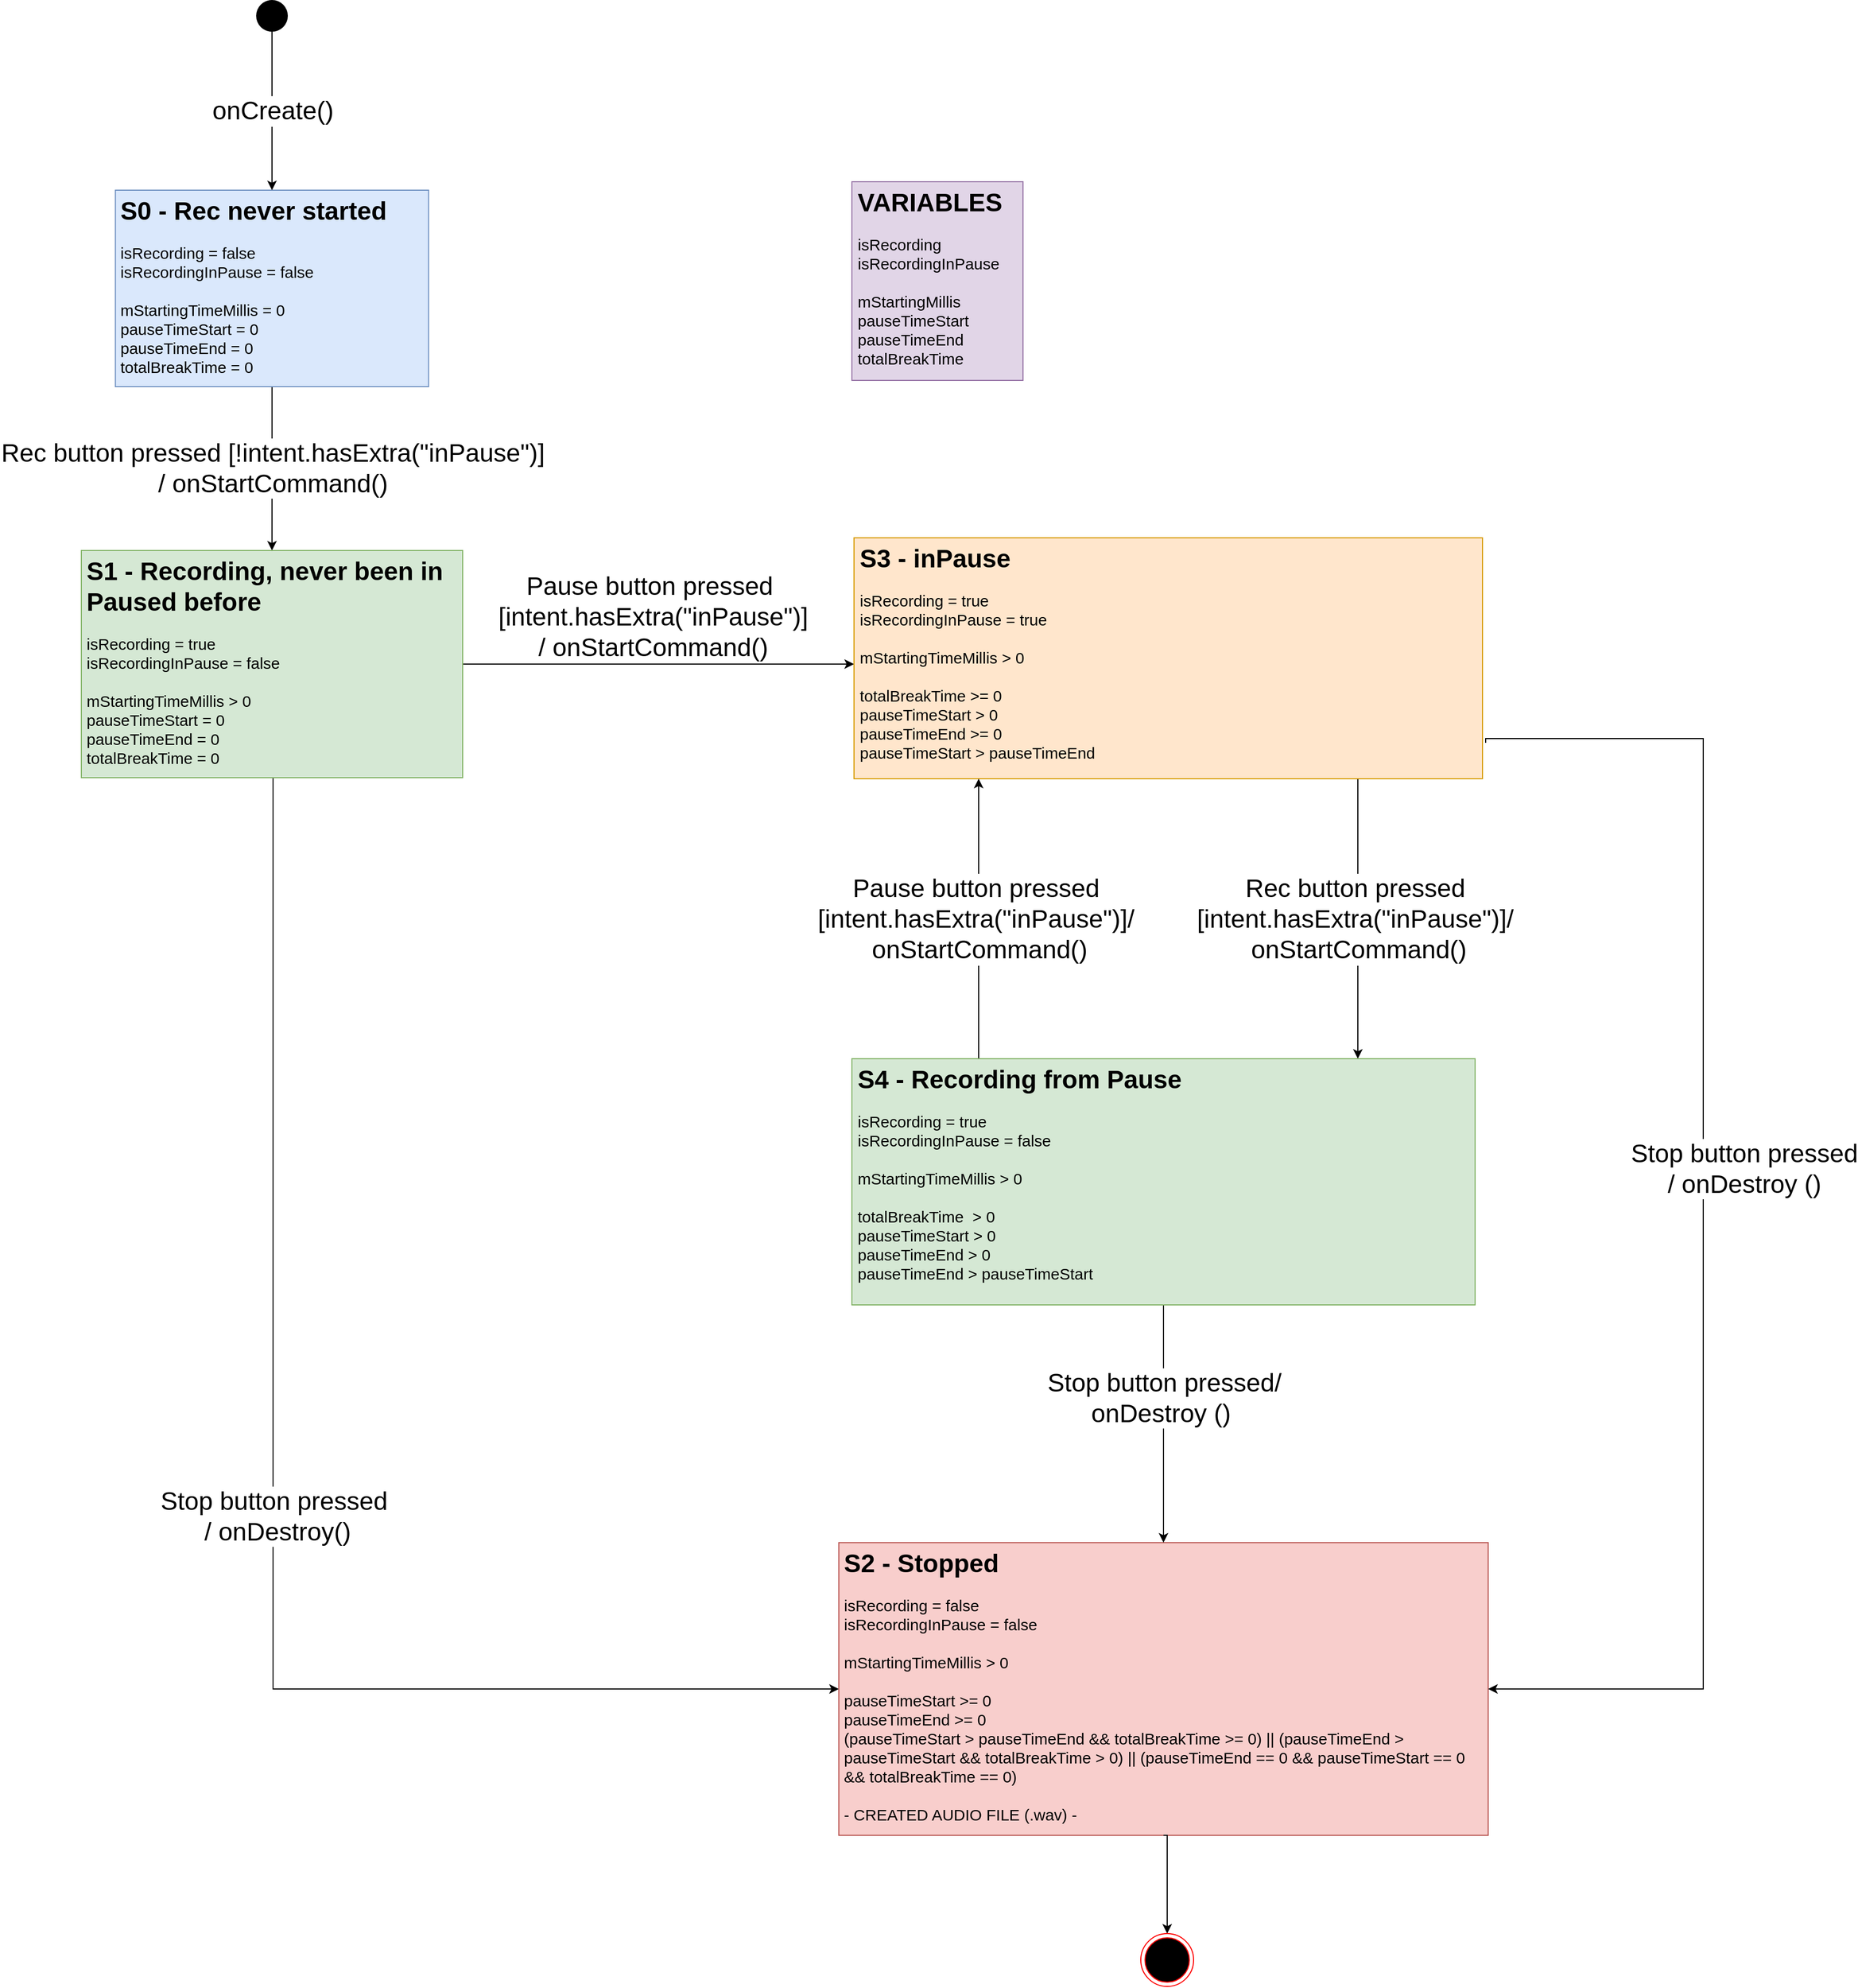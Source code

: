 <mxfile version="12.9.3" type="device" pages="2"><diagram id="K-aR_9T5GHb6uEUiYqGU" name="SM RecordingService 2.0"><mxGraphModel dx="4200" dy="2716" grid="0" gridSize="10" guides="1" tooltips="1" connect="1" arrows="1" fold="1" page="0" pageScale="1" pageWidth="827" pageHeight="1169" math="0" shadow="0"><root><mxCell id="PzKG2TV2W4KSDCrKI4Gs-0"/><mxCell id="PzKG2TV2W4KSDCrKI4Gs-1" parent="PzKG2TV2W4KSDCrKI4Gs-0"/><mxCell id="yrRCBWuCUTredd2qC2ib-0" value="&lt;h1&gt;VARIABLES&lt;/h1&gt;&lt;div style=&quot;font-size: 15px&quot;&gt;&lt;font style=&quot;font-size: 15px&quot;&gt;isRecording&amp;nbsp;&lt;/font&gt;&lt;/div&gt;&lt;div style=&quot;font-size: 15px&quot;&gt;&lt;font style=&quot;font-size: 15px&quot;&gt;isRecordingInPause&lt;/font&gt;&lt;/div&gt;&lt;div style=&quot;font-size: 15px&quot;&gt;&lt;font style=&quot;font-size: 15px&quot;&gt;&lt;br&gt;&lt;/font&gt;&lt;/div&gt;&lt;div style=&quot;font-size: 15px&quot;&gt;&lt;span&gt;mStartingMillis&lt;/span&gt;&lt;br&gt;&lt;/div&gt;&lt;div style=&quot;font-size: 15px&quot;&gt;&lt;font style=&quot;font-size: 15px&quot;&gt;pauseTimeStart&lt;/font&gt;&lt;/div&gt;&lt;div style=&quot;font-size: 15px&quot;&gt;&lt;font style=&quot;font-size: 15px&quot;&gt;pauseTimeEnd&lt;/font&gt;&lt;/div&gt;&lt;div style=&quot;font-size: 15px&quot;&gt;&lt;span&gt;&lt;font style=&quot;font-size: 15px&quot;&gt;totalBreakTime&amp;nbsp;&lt;/font&gt;&lt;/span&gt;&lt;/div&gt;" style="text;html=1;strokeColor=#9673a6;fillColor=#e1d5e7;spacing=5;spacingTop=-20;whiteSpace=wrap;overflow=hidden;rounded=0;align=left;" parent="PzKG2TV2W4KSDCrKI4Gs-1" vertex="1"><mxGeometry x="1927.5" y="-133" width="162" height="188" as="geometry"/></mxCell><mxCell id="yrRCBWuCUTredd2qC2ib-1" value="Rec button pressed [!intent.hasExtra(&quot;inPause&quot;)]&lt;br&gt;/ onStartCommand()" style="edgeStyle=orthogonalEdgeStyle;rounded=0;orthogonalLoop=1;jettySize=auto;html=1;fontSize=24;entryX=0.5;entryY=0;entryDx=0;entryDy=0;" parent="PzKG2TV2W4KSDCrKI4Gs-1" source="yrRCBWuCUTredd2qC2ib-2" target="yrRCBWuCUTredd2qC2ib-5" edge="1"><mxGeometry relative="1" as="geometry"><mxPoint x="1378.5" y="148" as="targetPoint"/></mxGeometry></mxCell><mxCell id="yrRCBWuCUTredd2qC2ib-2" value="&lt;h1&gt;S0 - Rec never started&lt;/h1&gt;&lt;div style=&quot;font-size: 15px&quot;&gt;&lt;font style=&quot;font-size: 15px&quot;&gt;isRecording = false&lt;/font&gt;&lt;/div&gt;&lt;div style=&quot;font-size: 15px&quot;&gt;&lt;font style=&quot;font-size: 15px&quot;&gt;isRecordingInPause = false&lt;/font&gt;&lt;/div&gt;&lt;div style=&quot;font-size: 15px&quot;&gt;&lt;font style=&quot;font-size: 15px&quot;&gt;&lt;br&gt;&lt;/font&gt;&lt;/div&gt;&lt;div style=&quot;font-size: 15px&quot;&gt;&lt;font style=&quot;font-size: 15px&quot;&gt;mStartingTimeMillis = 0&amp;nbsp;&lt;/font&gt;&lt;/div&gt;&lt;div style=&quot;font-size: 15px&quot;&gt;&lt;span&gt;pauseTimeStart = 0&lt;/span&gt;&lt;br&gt;&lt;/div&gt;&lt;div style=&quot;font-size: 15px&quot;&gt;&lt;font style=&quot;font-size: 15px&quot;&gt;pauseTimeEnd = 0&lt;/font&gt;&lt;/div&gt;&lt;div style=&quot;font-size: 15px&quot;&gt;&lt;span&gt;&lt;font style=&quot;font-size: 15px&quot;&gt;totalBreakTime = 0&lt;/font&gt;&lt;/span&gt;&lt;/div&gt;" style="text;html=1;spacing=5;spacingTop=-20;whiteSpace=wrap;overflow=hidden;rounded=0;fillColor=#dae8fc;strokeColor=#6c8ebf;align=left;" parent="PzKG2TV2W4KSDCrKI4Gs-1" vertex="1"><mxGeometry x="1230.25" y="-125" width="296.5" height="186" as="geometry"/></mxCell><mxCell id="yrRCBWuCUTredd2qC2ib-3" value="Stop button pressed&lt;br&gt;&amp;nbsp;/ onDestroy()" style="edgeStyle=orthogonalEdgeStyle;rounded=0;orthogonalLoop=1;jettySize=auto;html=1;fontSize=24;entryX=0;entryY=0.5;entryDx=0;entryDy=0;" parent="PzKG2TV2W4KSDCrKI4Gs-1" source="yrRCBWuCUTredd2qC2ib-5" target="yrRCBWuCUTredd2qC2ib-9" edge="1"><mxGeometry relative="1" as="geometry"><Array as="points"><mxPoint x="1379.5" y="1294"/></Array><mxPoint x="1379.559" y="797" as="targetPoint"/></mxGeometry></mxCell><mxCell id="ZbzKVbYRBGvMfDkaPXNZ-0" style="edgeStyle=orthogonalEdgeStyle;rounded=0;orthogonalLoop=1;jettySize=auto;html=1;" parent="PzKG2TV2W4KSDCrKI4Gs-1" source="yrRCBWuCUTredd2qC2ib-5" target="yrRCBWuCUTredd2qC2ib-14" edge="1"><mxGeometry relative="1" as="geometry"><mxPoint x="1927.559" y="323.5" as="targetPoint"/><Array as="points"><mxPoint x="1822.5" y="323"/><mxPoint x="1822.5" y="323"/></Array></mxGeometry></mxCell><mxCell id="yrRCBWuCUTredd2qC2ib-5" value="&lt;h1&gt;S1 - Recording, never been in Paused before&lt;/h1&gt;&lt;div style=&quot;font-size: 15px&quot;&gt;&lt;font style=&quot;font-size: 15px&quot;&gt;isRecording = true&lt;/font&gt;&lt;/div&gt;&lt;div style=&quot;font-size: 15px&quot;&gt;&lt;font style=&quot;font-size: 15px&quot;&gt;isRecordingInPause = false&lt;/font&gt;&lt;/div&gt;&lt;div style=&quot;font-size: 15px&quot;&gt;&lt;font style=&quot;font-size: 15px&quot;&gt;&lt;br&gt;&lt;/font&gt;&lt;/div&gt;&lt;div style=&quot;font-size: 15px&quot;&gt;&lt;font style=&quot;font-size: 15px&quot;&gt;mStartingTimeMillis &amp;gt; 0&lt;/font&gt;&lt;/div&gt;&lt;div style=&quot;font-size: 15px&quot;&gt;&lt;font style=&quot;font-size: 15px&quot;&gt;pauseTimeStart = 0&lt;/font&gt;&lt;/div&gt;&lt;div style=&quot;font-size: 15px&quot;&gt;&lt;font style=&quot;font-size: 15px&quot;&gt;pauseTimeEnd = 0&lt;/font&gt;&lt;/div&gt;&lt;span style=&quot;font-size: 15px&quot;&gt;totalBreakTime&amp;nbsp;&lt;/span&gt;&lt;span style=&quot;font-size: 15px&quot;&gt;= 0&lt;br&gt;&lt;/span&gt;&lt;div style=&quot;font-size: 15px&quot;&gt;&lt;span&gt;&lt;br&gt;&lt;/span&gt;&lt;/div&gt;&lt;div&gt;&lt;span&gt;&lt;br&gt;&lt;/span&gt;&lt;/div&gt;&lt;div&gt;&lt;span&gt;&lt;br&gt;&lt;/span&gt;&lt;/div&gt;" style="text;html=1;spacing=5;spacingTop=-20;whiteSpace=wrap;overflow=hidden;rounded=0;fillColor=#d5e8d4;strokeColor=#82b366;align=left;" parent="PzKG2TV2W4KSDCrKI4Gs-1" vertex="1"><mxGeometry x="1198" y="216" width="361" height="215" as="geometry"/></mxCell><mxCell id="yrRCBWuCUTredd2qC2ib-9" value="&lt;h1&gt;S2 - Stopped&lt;/h1&gt;&lt;div style=&quot;font-size: 15px&quot;&gt;&lt;font style=&quot;font-size: 15px&quot;&gt;isRecording = false&lt;/font&gt;&lt;/div&gt;&lt;div style=&quot;font-size: 15px&quot;&gt;&lt;font style=&quot;font-size: 15px&quot;&gt;isRecordingInPause = false&lt;/font&gt;&lt;/div&gt;&lt;div style=&quot;font-size: 15px&quot;&gt;&lt;span&gt;&lt;font style=&quot;font-size: 15px&quot;&gt;&lt;br&gt;&lt;/font&gt;&lt;/span&gt;&lt;/div&gt;&lt;div style=&quot;font-size: 15px&quot;&gt;&lt;font style=&quot;font-size: 15px&quot;&gt;mStartingTimeMillis &amp;gt; 0&lt;/font&gt;&lt;/div&gt;&lt;div style=&quot;font-size: 15px&quot;&gt;&lt;span&gt;&lt;br&gt;&lt;/span&gt;&lt;/div&gt;&lt;div style=&quot;font-size: 15px&quot;&gt;&lt;div&gt;pauseTimeStart &amp;gt;= 0&lt;br&gt;&lt;/div&gt;&lt;div&gt;pauseTimeEnd &amp;gt;=&amp;nbsp;&lt;span&gt;0&lt;/span&gt;&lt;/div&gt;&lt;div&gt;&lt;span&gt;(pauseTimeStart &amp;gt; pauseTimeEnd &amp;amp;&amp;amp; totalBreakTime &amp;gt;= 0) || (pauseTimeEnd &amp;gt; pauseTimeStart &amp;amp;&amp;amp; totalBreakTime &amp;gt; 0) || (pauseTimeEnd == 0 &amp;amp;&amp;amp; pauseTimeStart == 0 &amp;amp;&amp;amp; totalBreakTime == 0)&lt;/span&gt;&lt;/div&gt;&lt;/div&gt;&lt;div style=&quot;font-size: 15px&quot;&gt;&lt;font style=&quot;font-size: 15px&quot;&gt;&lt;br&gt;&lt;/font&gt;&lt;/div&gt;&lt;div style=&quot;font-size: 15px&quot;&gt;- CREATED AUDIO FILE (.wav) -&lt;br&gt;&lt;/div&gt;&lt;div&gt;&lt;span&gt;&lt;br&gt;&lt;/span&gt;&lt;/div&gt;&lt;div&gt;&lt;span&gt;&lt;br&gt;&lt;/span&gt;&lt;/div&gt;" style="text;html=1;spacing=5;spacingTop=-20;whiteSpace=wrap;overflow=hidden;rounded=0;fillColor=#f8cecc;strokeColor=#b85450;" parent="PzKG2TV2W4KSDCrKI4Gs-1" vertex="1"><mxGeometry x="1915.13" y="1155" width="614.75" height="277" as="geometry"/></mxCell><mxCell id="yrRCBWuCUTredd2qC2ib-10" style="edgeStyle=orthogonalEdgeStyle;rounded=0;orthogonalLoop=1;jettySize=auto;html=1;exitX=0.5;exitY=1;exitDx=0;exitDy=0;" parent="PzKG2TV2W4KSDCrKI4Gs-1" source="yrRCBWuCUTredd2qC2ib-0" target="yrRCBWuCUTredd2qC2ib-0" edge="1"><mxGeometry relative="1" as="geometry"/></mxCell><mxCell id="yrRCBWuCUTredd2qC2ib-11" style="edgeStyle=orthogonalEdgeStyle;rounded=0;orthogonalLoop=1;jettySize=auto;html=1;entryX=0.5;entryY=0;entryDx=0;entryDy=0;fontSize=24;exitX=0.5;exitY=1;exitDx=0;exitDy=0;" parent="PzKG2TV2W4KSDCrKI4Gs-1" source="yrRCBWuCUTredd2qC2ib-9" target="yrRCBWuCUTredd2qC2ib-22" edge="1"><mxGeometry relative="1" as="geometry"><Array as="points"><mxPoint x="2226.5" y="1432"/></Array><mxPoint x="3217.559" y="591" as="sourcePoint"/></mxGeometry></mxCell><mxCell id="yrRCBWuCUTredd2qC2ib-13" value="Rec button pressed&amp;nbsp;&lt;br&gt;[intent.hasExtra(&quot;inPause&quot;)]/&amp;nbsp;&lt;br&gt;onStartCommand()" style="edgeStyle=orthogonalEdgeStyle;rounded=0;orthogonalLoop=1;jettySize=auto;html=1;fontSize=24;" parent="PzKG2TV2W4KSDCrKI4Gs-1" source="yrRCBWuCUTredd2qC2ib-14" target="yrRCBWuCUTredd2qC2ib-18" edge="1"><mxGeometry relative="1" as="geometry"><Array as="points"><mxPoint x="2406.5" y="452"/><mxPoint x="2406.5" y="452"/></Array></mxGeometry></mxCell><mxCell id="yrRCBWuCUTredd2qC2ib-14" value="&lt;h1&gt;S3 - inPause&lt;/h1&gt;&lt;div style=&quot;font-size: 15px&quot;&gt;&lt;font style=&quot;font-size: 15px&quot;&gt;isRecording = true&lt;/font&gt;&lt;/div&gt;&lt;div style=&quot;font-size: 15px&quot;&gt;&lt;font style=&quot;font-size: 15px&quot;&gt;isRecordingInPause = true&lt;/font&gt;&lt;/div&gt;&lt;div style=&quot;font-size: 15px&quot;&gt;&lt;span&gt;&lt;font style=&quot;font-size: 15px&quot;&gt;&lt;br&gt;&lt;/font&gt;&lt;/span&gt;&lt;/div&gt;&lt;div style=&quot;font-size: 15px&quot;&gt;&lt;font style=&quot;font-size: 15px&quot;&gt;mStartingTimeMillis &amp;gt; 0&lt;/font&gt;&lt;/div&gt;&lt;div style=&quot;font-size: 15px&quot;&gt;&lt;br&gt;&lt;/div&gt;&lt;div style=&quot;font-size: 15px&quot;&gt;&lt;span&gt;&lt;font style=&quot;font-size: 15px&quot;&gt;totalBreakTime &amp;gt;= 0&lt;/font&gt;&lt;/span&gt;&lt;/div&gt;&lt;div style=&quot;font-size: 15px&quot;&gt;&lt;span&gt;&lt;font style=&quot;font-size: 15px&quot;&gt;pauseTimeStart &amp;gt; 0&amp;nbsp;&lt;/font&gt;&lt;/span&gt;&lt;/div&gt;&lt;div style=&quot;font-size: 15px&quot;&gt;&lt;span&gt;pauseTimeEnd &amp;gt;= 0&lt;/span&gt;&lt;/div&gt;&lt;div style=&quot;font-size: 15px&quot;&gt;pauseTimeStart &amp;gt; pauseTimeEnd&lt;span&gt;&lt;br&gt;&lt;/span&gt;&lt;/div&gt;" style="text;html=1;spacing=5;spacingTop=-20;whiteSpace=wrap;overflow=hidden;rounded=0;fillColor=#ffe6cc;strokeColor=#d79b00;" parent="PzKG2TV2W4KSDCrKI4Gs-1" vertex="1"><mxGeometry x="1929.5" y="204" width="595" height="228" as="geometry"/></mxCell><mxCell id="yrRCBWuCUTredd2qC2ib-15" value="Stop button pressed &lt;br&gt;/ onDestroy ()" style="edgeStyle=orthogonalEdgeStyle;rounded=0;orthogonalLoop=1;jettySize=auto;html=1;fontSize=24;entryX=1;entryY=0.5;entryDx=0;entryDy=0;" parent="PzKG2TV2W4KSDCrKI4Gs-1" target="yrRCBWuCUTredd2qC2ib-9" edge="1"><mxGeometry x="-0.061" y="38" relative="1" as="geometry"><mxPoint x="2527.5" y="398" as="sourcePoint"/><Array as="points"><mxPoint x="2527.5" y="394"/><mxPoint x="2733.5" y="394"/><mxPoint x="2733.5" y="1294"/></Array><mxPoint as="offset"/><mxPoint x="2897.5" y="389.0" as="targetPoint"/></mxGeometry></mxCell><mxCell id="yrRCBWuCUTredd2qC2ib-16" value="Stop button pressed/&lt;br&gt;onDestroy ()&amp;nbsp;" style="edgeStyle=orthogonalEdgeStyle;rounded=0;orthogonalLoop=1;jettySize=auto;html=1;fontSize=24;entryX=0.5;entryY=0;entryDx=0;entryDy=0;" parent="PzKG2TV2W4KSDCrKI4Gs-1" source="yrRCBWuCUTredd2qC2ib-18" target="yrRCBWuCUTredd2qC2ib-9" edge="1"><mxGeometry x="0.946" y="-131" relative="1" as="geometry"><mxPoint x="2481.5" y="1147" as="targetPoint"/><Array as="points"><mxPoint x="2222.5" y="1115"/><mxPoint x="2222.5" y="1115"/></Array><mxPoint x="131" y="-131" as="offset"/></mxGeometry></mxCell><mxCell id="yrRCBWuCUTredd2qC2ib-17" value="Pause button pressed&amp;nbsp;&lt;br&gt;[intent.hasExtra(&quot;inPause&quot;)]/&amp;nbsp;&lt;br&gt;onStartCommand()" style="edgeStyle=orthogonalEdgeStyle;rounded=0;orthogonalLoop=1;jettySize=auto;html=1;fontSize=24;" parent="PzKG2TV2W4KSDCrKI4Gs-1" source="yrRCBWuCUTredd2qC2ib-18" target="yrRCBWuCUTredd2qC2ib-14" edge="1"><mxGeometry relative="1" as="geometry"><Array as="points"><mxPoint x="2047.5" y="456"/><mxPoint x="2047.5" y="456"/></Array></mxGeometry></mxCell><mxCell id="yrRCBWuCUTredd2qC2ib-18" value="&lt;h1&gt;S4 - Recording from Pause&lt;/h1&gt;&lt;div style=&quot;font-size: 15px&quot;&gt;&lt;font style=&quot;font-size: 15px&quot;&gt;isRecording = true&lt;/font&gt;&lt;/div&gt;&lt;div style=&quot;font-size: 15px&quot;&gt;&lt;font style=&quot;font-size: 15px&quot;&gt;isRecordingInPause = false&lt;/font&gt;&lt;/div&gt;&lt;div style=&quot;font-size: 15px&quot;&gt;&lt;span&gt;&lt;font style=&quot;font-size: 15px&quot;&gt;&lt;br&gt;&lt;/font&gt;&lt;/span&gt;&lt;/div&gt;&lt;div style=&quot;font-size: 15px&quot;&gt;&lt;font style=&quot;font-size: 15px&quot;&gt;mStartingTimeMillis &amp;gt; 0&lt;/font&gt;&lt;/div&gt;&lt;div style=&quot;font-size: 15px&quot;&gt;&lt;br&gt;&lt;/div&gt;&lt;div style=&quot;font-size: 15px&quot;&gt;&lt;span&gt;&lt;font style=&quot;font-size: 15px&quot;&gt;totalBreakTime&amp;nbsp; &amp;gt; 0&lt;/font&gt;&lt;/span&gt;&lt;/div&gt;&lt;div style=&quot;font-size: 15px&quot;&gt;&lt;span&gt;&lt;font style=&quot;font-size: 15px&quot;&gt;pauseTimeStart &amp;gt; 0&lt;/font&gt;&lt;/span&gt;&lt;/div&gt;&lt;div style=&quot;font-size: 15px&quot;&gt;&lt;font style=&quot;font-size: 15px&quot;&gt;pauseTimeEnd &amp;gt; 0&lt;/font&gt;&lt;/div&gt;&lt;div style=&quot;font-size: 15px&quot;&gt;&lt;span&gt;pauseTimeEnd &amp;gt; pauseTimeStart&lt;/span&gt;&lt;/div&gt;&lt;div style=&quot;font-size: 15px&quot;&gt;&lt;span&gt;&lt;br&gt;&lt;/span&gt;&lt;/div&gt;" style="text;html=1;spacing=5;spacingTop=-20;whiteSpace=wrap;overflow=hidden;rounded=0;fillColor=#d5e8d4;strokeColor=#82b366;" parent="PzKG2TV2W4KSDCrKI4Gs-1" vertex="1"><mxGeometry x="1927.5" y="697" width="590" height="233" as="geometry"/></mxCell><mxCell id="yrRCBWuCUTredd2qC2ib-19" value="onCreate()" style="edgeStyle=orthogonalEdgeStyle;rounded=0;orthogonalLoop=1;jettySize=auto;html=1;exitX=0.5;exitY=1;exitDx=0;exitDy=0;entryX=0.5;entryY=0;entryDx=0;entryDy=0;fontSize=24;" parent="PzKG2TV2W4KSDCrKI4Gs-1" source="yrRCBWuCUTredd2qC2ib-20" target="yrRCBWuCUTredd2qC2ib-2" edge="1"><mxGeometry x="-0.005" relative="1" as="geometry"><mxPoint as="offset"/></mxGeometry></mxCell><mxCell id="yrRCBWuCUTredd2qC2ib-20" value="" style="ellipse;whiteSpace=wrap;html=1;aspect=fixed;strokeColor=none;fillColor=#000000;" parent="PzKG2TV2W4KSDCrKI4Gs-1" vertex="1"><mxGeometry x="1363.5" y="-305" width="30" height="30" as="geometry"/></mxCell><mxCell id="yrRCBWuCUTredd2qC2ib-22" value="" style="ellipse;html=1;shape=endState;fillColor=#000000;strokeColor=#ff0000;fontSize=24;" parent="PzKG2TV2W4KSDCrKI4Gs-1" vertex="1"><mxGeometry x="2201" y="1525" width="50" height="50" as="geometry"/></mxCell><mxCell id="ZbzKVbYRBGvMfDkaPXNZ-1" value="&lt;span style=&quot;font-size: 24px&quot;&gt;Pause button pressed&amp;nbsp;&lt;br&gt;[intent.hasExtra(&quot;inPause&quot;)]&lt;br&gt;/&amp;nbsp;onStartCommand()&lt;/span&gt;" style="text;html=1;align=center;" parent="PzKG2TV2W4KSDCrKI4Gs-1" vertex="1"><mxGeometry x="1541.498" y="229.004" width="395" height="28" as="geometry"/></mxCell></root></mxGraphModel></diagram><diagram id="qpb3kqx6FLT1B3rjpjCF" name="Computational Tree"><mxGraphModel dx="2042" dy="83" grid="0" gridSize="10" guides="1" tooltips="1" connect="1" arrows="1" fold="1" page="0" pageScale="1" pageWidth="1169" pageHeight="827" math="0" shadow="0"><root><mxCell id="3mub3H7gGDRsxvIcaIF4-0"/><mxCell id="3mub3H7gGDRsxvIcaIF4-1" parent="3mub3H7gGDRsxvIcaIF4-0"/><mxCell id="rMweezc_vYhunQZFSfhB-1" value="onStartCommand()" style="edgeStyle=orthogonalEdgeStyle;rounded=0;orthogonalLoop=1;jettySize=auto;html=1;fontSize=24;" parent="3mub3H7gGDRsxvIcaIF4-1" source="VblFNrt_jJT217anqe_Q-0" target="rMweezc_vYhunQZFSfhB-0" edge="1"><mxGeometry relative="1" as="geometry"/></mxCell><mxCell id="VblFNrt_jJT217anqe_Q-0" value="&lt;b&gt;S0&lt;/b&gt;" style="rounded=1;whiteSpace=wrap;html=1;strokeColor=#10739e;fillColor=#b1ddf0;fontSize=24;align=center;" parent="3mub3H7gGDRsxvIcaIF4-1" vertex="1"><mxGeometry x="-753" y="461" width="120" height="60" as="geometry"/></mxCell><mxCell id="rMweezc_vYhunQZFSfhB-3" value="onDestroy" style="edgeStyle=orthogonalEdgeStyle;rounded=0;orthogonalLoop=1;jettySize=auto;html=1;fontSize=24;" parent="3mub3H7gGDRsxvIcaIF4-1" source="rMweezc_vYhunQZFSfhB-0" target="rMweezc_vYhunQZFSfhB-2" edge="1"><mxGeometry x="0.4" relative="1" as="geometry"><mxPoint as="offset"/></mxGeometry></mxCell><mxCell id="rMweezc_vYhunQZFSfhB-5" value="onStartCommand()" style="edgeStyle=orthogonalEdgeStyle;rounded=0;orthogonalLoop=1;jettySize=auto;html=1;fontSize=24;" parent="3mub3H7gGDRsxvIcaIF4-1" source="rMweezc_vYhunQZFSfhB-0" target="rMweezc_vYhunQZFSfhB-4" edge="1"><mxGeometry x="0.263" y="60" relative="1" as="geometry"><mxPoint as="offset"/></mxGeometry></mxCell><mxCell id="rMweezc_vYhunQZFSfhB-0" value="&lt;b&gt;S1&lt;/b&gt;" style="rounded=1;whiteSpace=wrap;html=1;strokeColor=#82b366;fillColor=#d5e8d4;fontSize=24;align=center;" parent="3mub3H7gGDRsxvIcaIF4-1" vertex="1"><mxGeometry x="-753" y="601" width="120" height="60" as="geometry"/></mxCell><mxCell id="rMweezc_vYhunQZFSfhB-7" value="onDestroy()" style="edgeStyle=orthogonalEdgeStyle;rounded=0;orthogonalLoop=1;jettySize=auto;html=1;fontSize=24;" parent="3mub3H7gGDRsxvIcaIF4-1" source="rMweezc_vYhunQZFSfhB-4" target="rMweezc_vYhunQZFSfhB-6" edge="1"><mxGeometry x="0.077" y="-40" relative="1" as="geometry"><mxPoint x="40" y="40" as="offset"/></mxGeometry></mxCell><mxCell id="rMweezc_vYhunQZFSfhB-9" value="onStartCommand()" style="edgeStyle=orthogonalEdgeStyle;rounded=0;orthogonalLoop=1;jettySize=auto;html=1;fontSize=24;" parent="3mub3H7gGDRsxvIcaIF4-1" edge="1"><mxGeometry x="0.04" y="39" relative="1" as="geometry"><mxPoint x="-573" y="732.0" as="sourcePoint"/><mxPoint x="-703" y="852" as="targetPoint"/><Array as="points"><mxPoint x="-703" y="732"/></Array><mxPoint x="-39" y="39" as="offset"/></mxGeometry></mxCell><mxCell id="rMweezc_vYhunQZFSfhB-4" value="&lt;b&gt;S3&lt;/b&gt;" style="rounded=1;whiteSpace=wrap;html=1;strokeColor=#d6b656;fillColor=#fff2cc;fontSize=24;align=center;" parent="3mub3H7gGDRsxvIcaIF4-1" vertex="1"><mxGeometry x="-573" y="701" width="120" height="60" as="geometry"/></mxCell><mxCell id="rMweezc_vYhunQZFSfhB-11" value="" style="edgeStyle=orthogonalEdgeStyle;rounded=0;orthogonalLoop=1;jettySize=auto;html=1;fontSize=24;" parent="3mub3H7gGDRsxvIcaIF4-1" source="rMweezc_vYhunQZFSfhB-8" target="rMweezc_vYhunQZFSfhB-10" edge="1"><mxGeometry relative="1" as="geometry"/></mxCell><mxCell id="2kT_cBqpogZyO1OBE6UG-1" value="onStartCommand()" style="text;html=1;align=center;verticalAlign=middle;resizable=0;points=[];labelBackgroundColor=#ffffff;fontSize=24;" parent="rMweezc_vYhunQZFSfhB-11" vertex="1" connectable="0"><mxGeometry x="-0.012" y="-27" relative="1" as="geometry"><mxPoint x="-8.57" y="23" as="offset"/></mxGeometry></mxCell><mxCell id="rMweezc_vYhunQZFSfhB-13" value="onDestroy()" style="edgeStyle=orthogonalEdgeStyle;rounded=0;orthogonalLoop=1;jettySize=auto;html=1;fontSize=24;" parent="3mub3H7gGDRsxvIcaIF4-1" source="rMweezc_vYhunQZFSfhB-8" target="rMweezc_vYhunQZFSfhB-12" edge="1"><mxGeometry x="0.417" relative="1" as="geometry"><mxPoint as="offset"/></mxGeometry></mxCell><mxCell id="rMweezc_vYhunQZFSfhB-8" value="&lt;b&gt;S4&lt;/b&gt;" style="rounded=1;whiteSpace=wrap;html=1;strokeColor=#82b366;fillColor=#d5e8d4;fontSize=24;align=center;" parent="3mub3H7gGDRsxvIcaIF4-1" vertex="1"><mxGeometry x="-773" y="851" width="120" height="60" as="geometry"/></mxCell><mxCell id="rMweezc_vYhunQZFSfhB-12" value="&lt;b&gt;S2&lt;/b&gt;" style="rounded=1;whiteSpace=wrap;html=1;strokeColor=#b85450;fillColor=#f8cecc;fontSize=24;align=center;" parent="3mub3H7gGDRsxvIcaIF4-1" vertex="1"><mxGeometry x="-953" y="1001" width="120" height="60" as="geometry"/></mxCell><mxCell id="kCo3malXmBwP0DnK_OsP-1" style="edgeStyle=orthogonalEdgeStyle;rounded=0;orthogonalLoop=1;jettySize=auto;html=1;" parent="3mub3H7gGDRsxvIcaIF4-1" source="rMweezc_vYhunQZFSfhB-10" target="kCo3malXmBwP0DnK_OsP-0" edge="1"><mxGeometry relative="1" as="geometry"/></mxCell><mxCell id="rMweezc_vYhunQZFSfhB-10" value="&lt;b&gt;S3&lt;/b&gt;" style="rounded=1;whiteSpace=wrap;html=1;strokeColor=#d6b656;fillColor=#fff2cc;fontSize=24;align=center;" parent="3mub3H7gGDRsxvIcaIF4-1" vertex="1"><mxGeometry x="-593" y="1001" width="120" height="60" as="geometry"/></mxCell><mxCell id="rMweezc_vYhunQZFSfhB-6" value="&lt;b&gt;S2&lt;/b&gt;" style="rounded=1;whiteSpace=wrap;html=1;strokeColor=#b85450;fillColor=#f8cecc;fontSize=24;align=center;" parent="3mub3H7gGDRsxvIcaIF4-1" vertex="1"><mxGeometry x="-373" y="851" width="120" height="60" as="geometry"/></mxCell><mxCell id="rMweezc_vYhunQZFSfhB-2" value="&lt;b&gt;S2&lt;/b&gt;" style="rounded=1;whiteSpace=wrap;html=1;strokeColor=#b85450;fillColor=#f8cecc;fontSize=24;align=center;" parent="3mub3H7gGDRsxvIcaIF4-1" vertex="1"><mxGeometry x="-953" y="691" width="120" height="60" as="geometry"/></mxCell><mxCell id="kCo3malXmBwP0DnK_OsP-0" value="&lt;b&gt;S2&lt;/b&gt;" style="rounded=1;whiteSpace=wrap;html=1;strokeColor=#b85450;fillColor=#f8cecc;fontSize=24;align=center;" parent="3mub3H7gGDRsxvIcaIF4-1" vertex="1"><mxGeometry x="-593" y="1169" width="120" height="60" as="geometry"/></mxCell><mxCell id="kCo3malXmBwP0DnK_OsP-3" value="&lt;font style=&quot;font-size: 24px&quot;&gt;onDestroy()&lt;/font&gt;" style="text;html=1;fillColor=#ffffff;" parent="3mub3H7gGDRsxvIcaIF4-1" vertex="1"><mxGeometry x="-589.2" y="1100" width="131.2" height="36" as="geometry"/></mxCell><mxCell id="kCo3malXmBwP0DnK_OsP-7" value="" style="shape=curlyBracket;whiteSpace=wrap;html=1;rounded=1;fillColor=#ffffff;flipV=1;flipH=1;" parent="3mub3H7gGDRsxvIcaIF4-1" vertex="1"><mxGeometry x="-432" y="1063" width="39" height="169" as="geometry"/></mxCell><mxCell id="kCo3malXmBwP0DnK_OsP-11" value="&lt;font style=&quot;font-size: 20px&quot;&gt;Tree complement:&lt;br&gt;every recording cannot&lt;br&gt;remain on Pause forever, &lt;br&gt;it must have an end&lt;/font&gt;" style="text;html=1;align=center;verticalAlign=middle;resizable=0;points=[];autosize=1;" parent="3mub3H7gGDRsxvIcaIF4-1" vertex="1"><mxGeometry x="-347" y="1113.5" width="233" height="68" as="geometry"/></mxCell></root></mxGraphModel></diagram></mxfile>